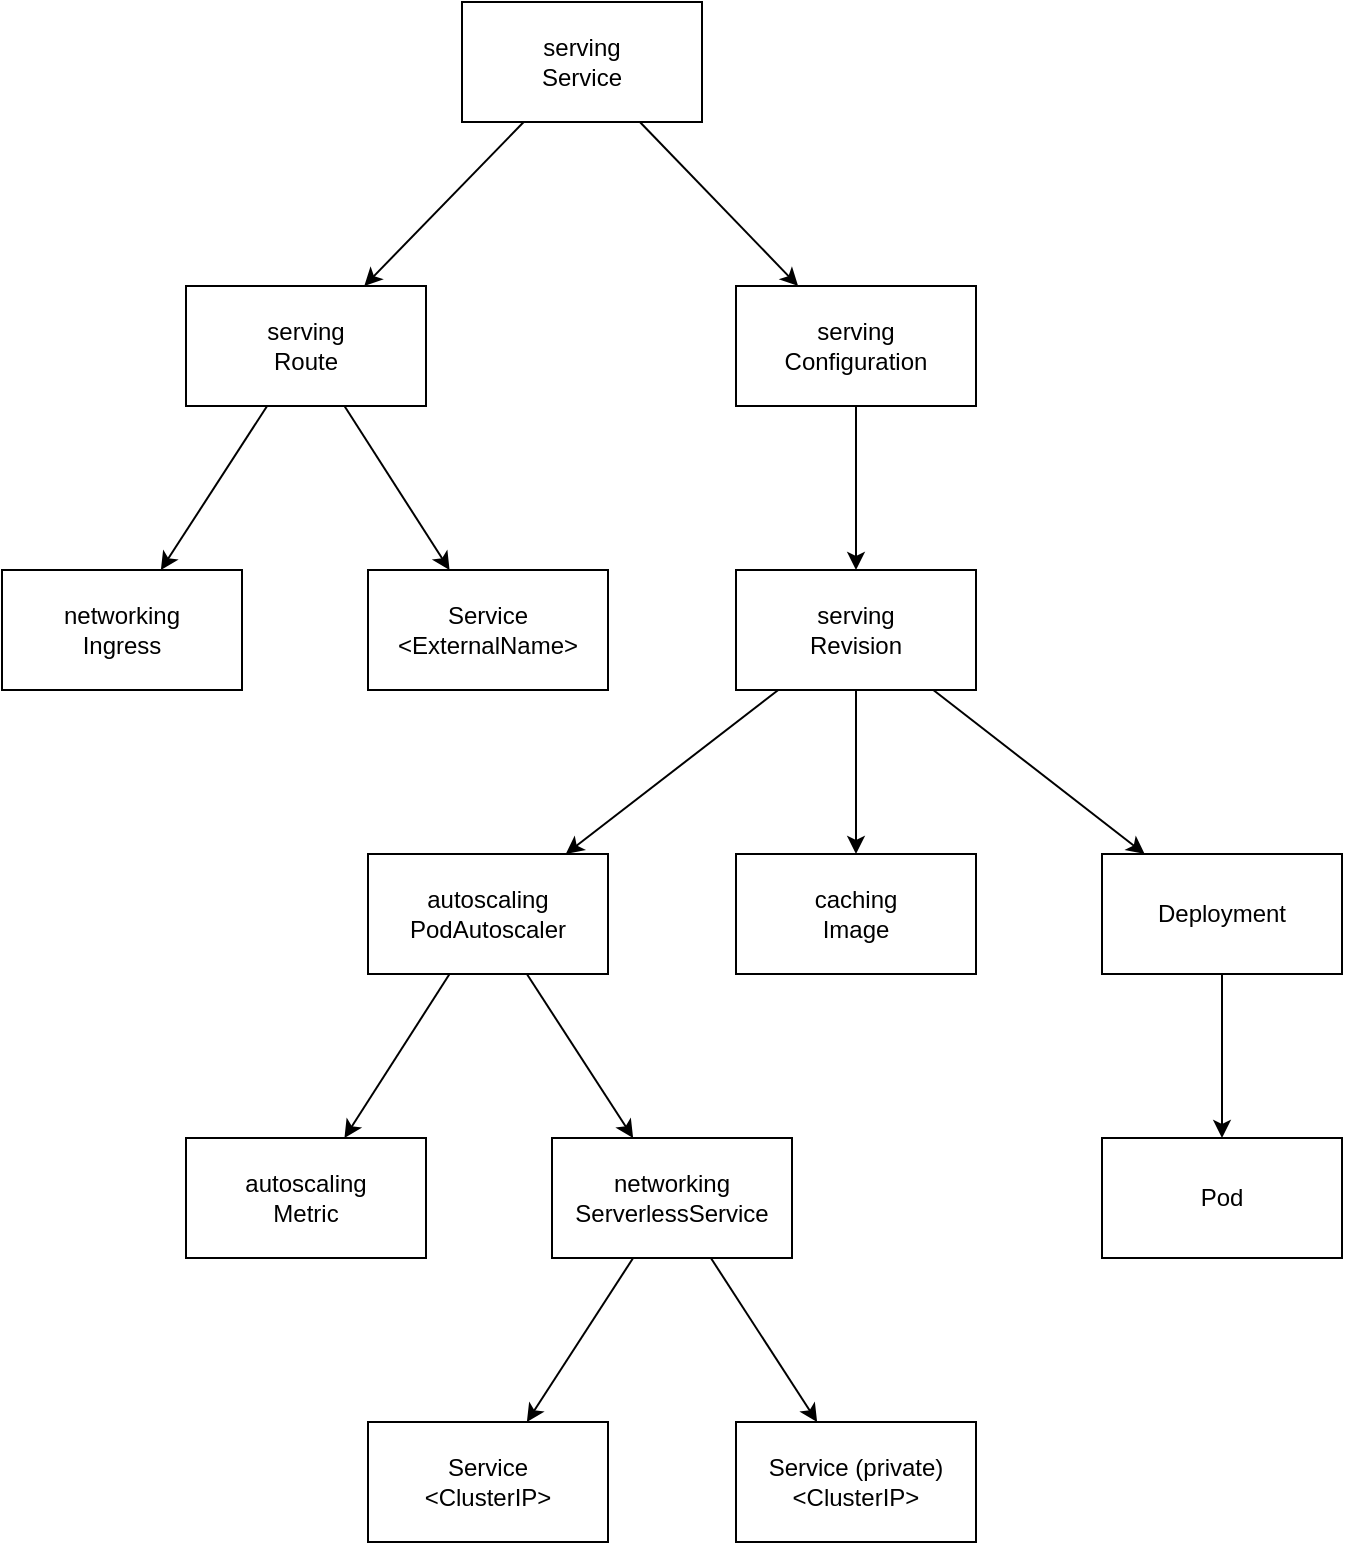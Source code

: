 <mxfile version="24.0.4" type="device">
  <diagram name="Seite-1" id="kp2hDbmHkL_C5-5zxrMj">
    <mxGraphModel dx="2072" dy="1235" grid="1" gridSize="10" guides="1" tooltips="1" connect="1" arrows="1" fold="1" page="1" pageScale="1" pageWidth="827" pageHeight="1169" math="0" shadow="0">
      <root>
        <mxCell id="0" />
        <mxCell id="1" parent="0" />
        <mxCell id="APOX2aLHAbhUZJ73ni8p-5" style="edgeStyle=none;rounded=0;orthogonalLoop=1;jettySize=auto;html=1;" edge="1" parent="1" source="APOX2aLHAbhUZJ73ni8p-1" target="APOX2aLHAbhUZJ73ni8p-2">
          <mxGeometry relative="1" as="geometry" />
        </mxCell>
        <mxCell id="APOX2aLHAbhUZJ73ni8p-6" style="edgeStyle=none;rounded=0;orthogonalLoop=1;jettySize=auto;html=1;" edge="1" parent="1" source="APOX2aLHAbhUZJ73ni8p-1" target="APOX2aLHAbhUZJ73ni8p-3">
          <mxGeometry relative="1" as="geometry" />
        </mxCell>
        <mxCell id="APOX2aLHAbhUZJ73ni8p-1" value="serving&lt;div&gt;Service&lt;/div&gt;" style="rounded=0;whiteSpace=wrap;html=1;" vertex="1" parent="1">
          <mxGeometry x="309" y="90" width="120" height="60" as="geometry" />
        </mxCell>
        <mxCell id="APOX2aLHAbhUZJ73ni8p-13" style="edgeStyle=none;rounded=0;orthogonalLoop=1;jettySize=auto;html=1;" edge="1" parent="1" source="APOX2aLHAbhUZJ73ni8p-2" target="APOX2aLHAbhUZJ73ni8p-12">
          <mxGeometry relative="1" as="geometry" />
        </mxCell>
        <mxCell id="APOX2aLHAbhUZJ73ni8p-19" style="edgeStyle=none;rounded=0;orthogonalLoop=1;jettySize=auto;html=1;" edge="1" parent="1" source="APOX2aLHAbhUZJ73ni8p-8" target="APOX2aLHAbhUZJ73ni8p-18">
          <mxGeometry relative="1" as="geometry">
            <mxPoint x="169" y="540" as="sourcePoint" />
          </mxGeometry>
        </mxCell>
        <mxCell id="APOX2aLHAbhUZJ73ni8p-25" style="edgeStyle=none;rounded=0;orthogonalLoop=1;jettySize=auto;html=1;" edge="1" parent="1" source="APOX2aLHAbhUZJ73ni8p-8" target="APOX2aLHAbhUZJ73ni8p-24">
          <mxGeometry relative="1" as="geometry" />
        </mxCell>
        <mxCell id="APOX2aLHAbhUZJ73ni8p-27" style="edgeStyle=none;rounded=0;orthogonalLoop=1;jettySize=auto;html=1;" edge="1" parent="1" source="APOX2aLHAbhUZJ73ni8p-2" target="APOX2aLHAbhUZJ73ni8p-26">
          <mxGeometry relative="1" as="geometry" />
        </mxCell>
        <mxCell id="APOX2aLHAbhUZJ73ni8p-2" value="serving&lt;div&gt;Route&lt;/div&gt;" style="rounded=0;whiteSpace=wrap;html=1;" vertex="1" parent="1">
          <mxGeometry x="171" y="232" width="120" height="60" as="geometry" />
        </mxCell>
        <mxCell id="APOX2aLHAbhUZJ73ni8p-7" style="edgeStyle=none;rounded=0;orthogonalLoop=1;jettySize=auto;html=1;" edge="1" parent="1" source="APOX2aLHAbhUZJ73ni8p-3" target="APOX2aLHAbhUZJ73ni8p-4">
          <mxGeometry relative="1" as="geometry" />
        </mxCell>
        <mxCell id="APOX2aLHAbhUZJ73ni8p-3" value="serving&lt;div&gt;Configuration&lt;/div&gt;" style="rounded=0;whiteSpace=wrap;html=1;" vertex="1" parent="1">
          <mxGeometry x="446" y="232" width="120" height="60" as="geometry" />
        </mxCell>
        <mxCell id="APOX2aLHAbhUZJ73ni8p-11" style="edgeStyle=none;rounded=0;orthogonalLoop=1;jettySize=auto;html=1;" edge="1" parent="1" source="APOX2aLHAbhUZJ73ni8p-4" target="APOX2aLHAbhUZJ73ni8p-9">
          <mxGeometry relative="1" as="geometry" />
        </mxCell>
        <mxCell id="APOX2aLHAbhUZJ73ni8p-17" style="edgeStyle=none;rounded=0;orthogonalLoop=1;jettySize=auto;html=1;" edge="1" parent="1" source="APOX2aLHAbhUZJ73ni8p-4" target="APOX2aLHAbhUZJ73ni8p-16">
          <mxGeometry relative="1" as="geometry" />
        </mxCell>
        <mxCell id="APOX2aLHAbhUZJ73ni8p-21" style="edgeStyle=none;rounded=0;orthogonalLoop=1;jettySize=auto;html=1;" edge="1" parent="1" source="APOX2aLHAbhUZJ73ni8p-4" target="APOX2aLHAbhUZJ73ni8p-20">
          <mxGeometry relative="1" as="geometry" />
        </mxCell>
        <mxCell id="APOX2aLHAbhUZJ73ni8p-4" value="serving&lt;div&gt;Revision&lt;/div&gt;" style="rounded=0;whiteSpace=wrap;html=1;" vertex="1" parent="1">
          <mxGeometry x="446" y="374" width="120" height="60" as="geometry" />
        </mxCell>
        <mxCell id="APOX2aLHAbhUZJ73ni8p-8" value="networking&lt;div&gt;ServerlessService&lt;/div&gt;" style="rounded=0;whiteSpace=wrap;html=1;" vertex="1" parent="1">
          <mxGeometry x="354" y="658" width="120" height="60" as="geometry" />
        </mxCell>
        <mxCell id="APOX2aLHAbhUZJ73ni8p-10" style="edgeStyle=none;rounded=0;orthogonalLoop=1;jettySize=auto;html=1;" edge="1" parent="1" source="APOX2aLHAbhUZJ73ni8p-9" target="APOX2aLHAbhUZJ73ni8p-8">
          <mxGeometry relative="1" as="geometry" />
        </mxCell>
        <mxCell id="APOX2aLHAbhUZJ73ni8p-15" style="edgeStyle=none;rounded=0;orthogonalLoop=1;jettySize=auto;html=1;" edge="1" parent="1" source="APOX2aLHAbhUZJ73ni8p-9" target="APOX2aLHAbhUZJ73ni8p-14">
          <mxGeometry relative="1" as="geometry" />
        </mxCell>
        <mxCell id="APOX2aLHAbhUZJ73ni8p-9" value="autoscaling&lt;div&gt;PodAutoscaler&lt;/div&gt;" style="rounded=0;whiteSpace=wrap;html=1;" vertex="1" parent="1">
          <mxGeometry x="262" y="516" width="120" height="60" as="geometry" />
        </mxCell>
        <mxCell id="APOX2aLHAbhUZJ73ni8p-12" value="networking&lt;div&gt;Ingress&lt;/div&gt;" style="rounded=0;whiteSpace=wrap;html=1;" vertex="1" parent="1">
          <mxGeometry x="79" y="374" width="120" height="60" as="geometry" />
        </mxCell>
        <mxCell id="APOX2aLHAbhUZJ73ni8p-14" value="autoscaling&lt;div&gt;Metric&lt;/div&gt;" style="rounded=0;whiteSpace=wrap;html=1;" vertex="1" parent="1">
          <mxGeometry x="171" y="658" width="120" height="60" as="geometry" />
        </mxCell>
        <mxCell id="APOX2aLHAbhUZJ73ni8p-16" value="&lt;div&gt;caching&lt;/div&gt;&lt;div&gt;Image&lt;/div&gt;" style="rounded=0;whiteSpace=wrap;html=1;" vertex="1" parent="1">
          <mxGeometry x="446" y="516" width="120" height="60" as="geometry" />
        </mxCell>
        <mxCell id="APOX2aLHAbhUZJ73ni8p-18" value="Service&lt;div&gt;&amp;lt;ClusterIP&lt;span style=&quot;background-color: initial;&quot;&gt;&amp;gt;&lt;/span&gt;&lt;/div&gt;" style="rounded=0;whiteSpace=wrap;html=1;" vertex="1" parent="1">
          <mxGeometry x="262" y="800" width="120" height="60" as="geometry" />
        </mxCell>
        <mxCell id="APOX2aLHAbhUZJ73ni8p-23" style="edgeStyle=none;rounded=0;orthogonalLoop=1;jettySize=auto;html=1;" edge="1" parent="1" source="APOX2aLHAbhUZJ73ni8p-20" target="APOX2aLHAbhUZJ73ni8p-22">
          <mxGeometry relative="1" as="geometry" />
        </mxCell>
        <mxCell id="APOX2aLHAbhUZJ73ni8p-20" value="Deployment" style="rounded=0;whiteSpace=wrap;html=1;" vertex="1" parent="1">
          <mxGeometry x="629" y="516" width="120" height="60" as="geometry" />
        </mxCell>
        <mxCell id="APOX2aLHAbhUZJ73ni8p-22" value="Pod" style="rounded=0;whiteSpace=wrap;html=1;" vertex="1" parent="1">
          <mxGeometry x="629" y="658" width="120" height="60" as="geometry" />
        </mxCell>
        <mxCell id="APOX2aLHAbhUZJ73ni8p-24" value="Service (private)&lt;div&gt;&amp;lt;ClusterIP&amp;gt;&lt;/div&gt;" style="rounded=0;whiteSpace=wrap;html=1;" vertex="1" parent="1">
          <mxGeometry x="446" y="800" width="120" height="60" as="geometry" />
        </mxCell>
        <mxCell id="APOX2aLHAbhUZJ73ni8p-26" value="Service&lt;div&gt;&amp;lt;ExternalName&amp;gt;&lt;/div&gt;" style="rounded=0;whiteSpace=wrap;html=1;" vertex="1" parent="1">
          <mxGeometry x="262" y="374" width="120" height="60" as="geometry" />
        </mxCell>
      </root>
    </mxGraphModel>
  </diagram>
</mxfile>
